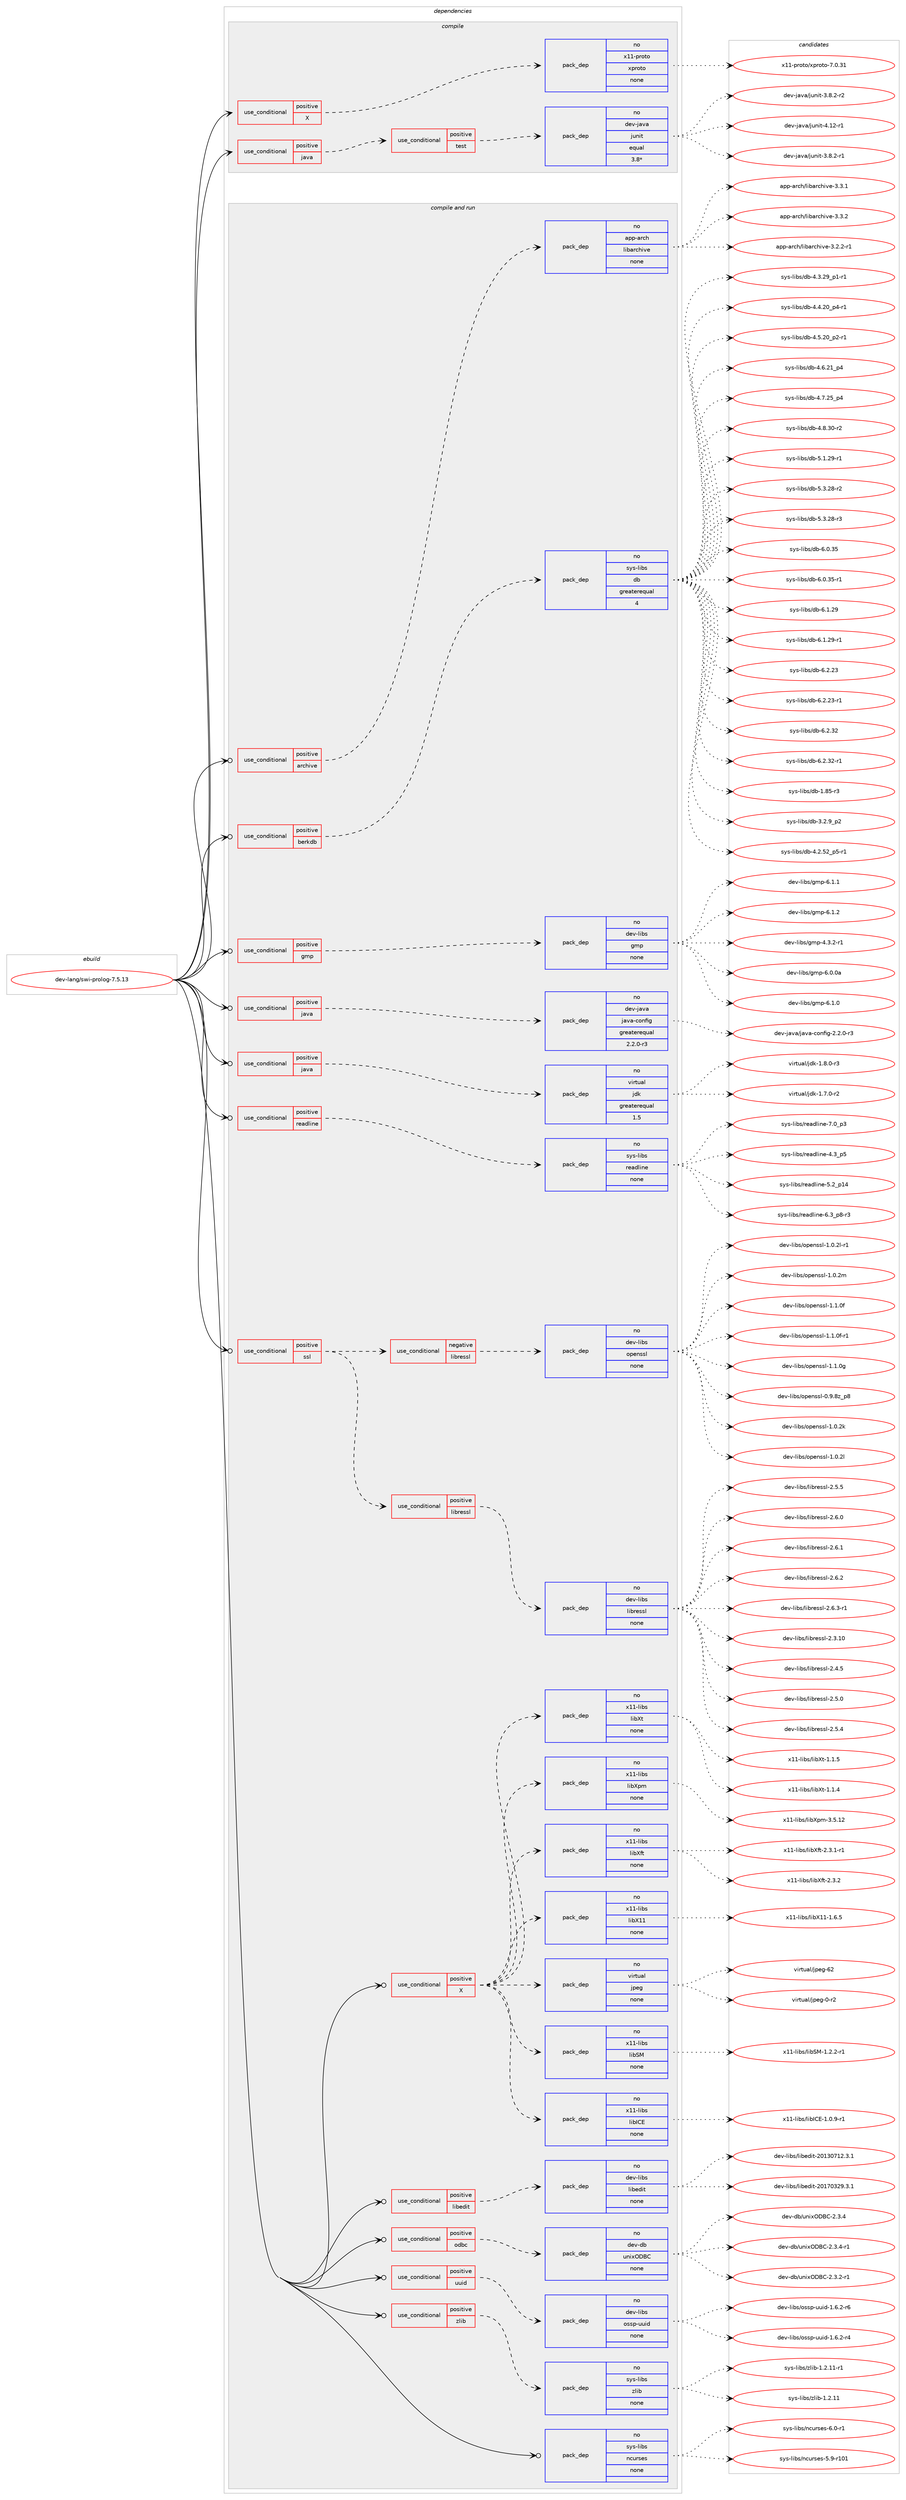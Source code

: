 digraph prolog {

# *************
# Graph options
# *************

newrank=true;
concentrate=true;
compound=true;
graph [rankdir=LR,fontname=Helvetica,fontsize=10,ranksep=1.5];#, ranksep=2.5, nodesep=0.2];
edge  [arrowhead=vee];
node  [fontname=Helvetica,fontsize=10];

# **********
# The ebuild
# **********

subgraph cluster_leftcol {
color=gray;
rank=same;
label=<<i>ebuild</i>>;
id [label="dev-lang/swi-prolog-7.5.13", color=red, width=4, href="../dev-lang/swi-prolog-7.5.13.svg"];
}

# ****************
# The dependencies
# ****************

subgraph cluster_midcol {
color=gray;
label=<<i>dependencies</i>>;
subgraph cluster_compile {
fillcolor="#eeeeee";
style=filled;
label=<<i>compile</i>>;
subgraph cond23776 {
dependency109909 [label=<<TABLE BORDER="0" CELLBORDER="1" CELLSPACING="0" CELLPADDING="4"><TR><TD ROWSPAN="3" CELLPADDING="10">use_conditional</TD></TR><TR><TD>positive</TD></TR><TR><TD>X</TD></TR></TABLE>>, shape=none, color=red];
subgraph pack82949 {
dependency109910 [label=<<TABLE BORDER="0" CELLBORDER="1" CELLSPACING="0" CELLPADDING="4" WIDTH="220"><TR><TD ROWSPAN="6" CELLPADDING="30">pack_dep</TD></TR><TR><TD WIDTH="110">no</TD></TR><TR><TD>x11-proto</TD></TR><TR><TD>xproto</TD></TR><TR><TD>none</TD></TR><TR><TD></TD></TR></TABLE>>, shape=none, color=blue];
}
dependency109909:e -> dependency109910:w [weight=20,style="dashed",arrowhead="vee"];
}
id:e -> dependency109909:w [weight=20,style="solid",arrowhead="vee"];
subgraph cond23777 {
dependency109911 [label=<<TABLE BORDER="0" CELLBORDER="1" CELLSPACING="0" CELLPADDING="4"><TR><TD ROWSPAN="3" CELLPADDING="10">use_conditional</TD></TR><TR><TD>positive</TD></TR><TR><TD>java</TD></TR></TABLE>>, shape=none, color=red];
subgraph cond23778 {
dependency109912 [label=<<TABLE BORDER="0" CELLBORDER="1" CELLSPACING="0" CELLPADDING="4"><TR><TD ROWSPAN="3" CELLPADDING="10">use_conditional</TD></TR><TR><TD>positive</TD></TR><TR><TD>test</TD></TR></TABLE>>, shape=none, color=red];
subgraph pack82950 {
dependency109913 [label=<<TABLE BORDER="0" CELLBORDER="1" CELLSPACING="0" CELLPADDING="4" WIDTH="220"><TR><TD ROWSPAN="6" CELLPADDING="30">pack_dep</TD></TR><TR><TD WIDTH="110">no</TD></TR><TR><TD>dev-java</TD></TR><TR><TD>junit</TD></TR><TR><TD>equal</TD></TR><TR><TD>3.8*</TD></TR></TABLE>>, shape=none, color=blue];
}
dependency109912:e -> dependency109913:w [weight=20,style="dashed",arrowhead="vee"];
}
dependency109911:e -> dependency109912:w [weight=20,style="dashed",arrowhead="vee"];
}
id:e -> dependency109911:w [weight=20,style="solid",arrowhead="vee"];
}
subgraph cluster_compileandrun {
fillcolor="#eeeeee";
style=filled;
label=<<i>compile and run</i>>;
subgraph cond23779 {
dependency109914 [label=<<TABLE BORDER="0" CELLBORDER="1" CELLSPACING="0" CELLPADDING="4"><TR><TD ROWSPAN="3" CELLPADDING="10">use_conditional</TD></TR><TR><TD>positive</TD></TR><TR><TD>X</TD></TR></TABLE>>, shape=none, color=red];
subgraph pack82951 {
dependency109915 [label=<<TABLE BORDER="0" CELLBORDER="1" CELLSPACING="0" CELLPADDING="4" WIDTH="220"><TR><TD ROWSPAN="6" CELLPADDING="30">pack_dep</TD></TR><TR><TD WIDTH="110">no</TD></TR><TR><TD>virtual</TD></TR><TR><TD>jpeg</TD></TR><TR><TD>none</TD></TR><TR><TD></TD></TR></TABLE>>, shape=none, color=blue];
}
dependency109914:e -> dependency109915:w [weight=20,style="dashed",arrowhead="vee"];
subgraph pack82952 {
dependency109916 [label=<<TABLE BORDER="0" CELLBORDER="1" CELLSPACING="0" CELLPADDING="4" WIDTH="220"><TR><TD ROWSPAN="6" CELLPADDING="30">pack_dep</TD></TR><TR><TD WIDTH="110">no</TD></TR><TR><TD>x11-libs</TD></TR><TR><TD>libX11</TD></TR><TR><TD>none</TD></TR><TR><TD></TD></TR></TABLE>>, shape=none, color=blue];
}
dependency109914:e -> dependency109916:w [weight=20,style="dashed",arrowhead="vee"];
subgraph pack82953 {
dependency109917 [label=<<TABLE BORDER="0" CELLBORDER="1" CELLSPACING="0" CELLPADDING="4" WIDTH="220"><TR><TD ROWSPAN="6" CELLPADDING="30">pack_dep</TD></TR><TR><TD WIDTH="110">no</TD></TR><TR><TD>x11-libs</TD></TR><TR><TD>libXft</TD></TR><TR><TD>none</TD></TR><TR><TD></TD></TR></TABLE>>, shape=none, color=blue];
}
dependency109914:e -> dependency109917:w [weight=20,style="dashed",arrowhead="vee"];
subgraph pack82954 {
dependency109918 [label=<<TABLE BORDER="0" CELLBORDER="1" CELLSPACING="0" CELLPADDING="4" WIDTH="220"><TR><TD ROWSPAN="6" CELLPADDING="30">pack_dep</TD></TR><TR><TD WIDTH="110">no</TD></TR><TR><TD>x11-libs</TD></TR><TR><TD>libXpm</TD></TR><TR><TD>none</TD></TR><TR><TD></TD></TR></TABLE>>, shape=none, color=blue];
}
dependency109914:e -> dependency109918:w [weight=20,style="dashed",arrowhead="vee"];
subgraph pack82955 {
dependency109919 [label=<<TABLE BORDER="0" CELLBORDER="1" CELLSPACING="0" CELLPADDING="4" WIDTH="220"><TR><TD ROWSPAN="6" CELLPADDING="30">pack_dep</TD></TR><TR><TD WIDTH="110">no</TD></TR><TR><TD>x11-libs</TD></TR><TR><TD>libXt</TD></TR><TR><TD>none</TD></TR><TR><TD></TD></TR></TABLE>>, shape=none, color=blue];
}
dependency109914:e -> dependency109919:w [weight=20,style="dashed",arrowhead="vee"];
subgraph pack82956 {
dependency109920 [label=<<TABLE BORDER="0" CELLBORDER="1" CELLSPACING="0" CELLPADDING="4" WIDTH="220"><TR><TD ROWSPAN="6" CELLPADDING="30">pack_dep</TD></TR><TR><TD WIDTH="110">no</TD></TR><TR><TD>x11-libs</TD></TR><TR><TD>libICE</TD></TR><TR><TD>none</TD></TR><TR><TD></TD></TR></TABLE>>, shape=none, color=blue];
}
dependency109914:e -> dependency109920:w [weight=20,style="dashed",arrowhead="vee"];
subgraph pack82957 {
dependency109921 [label=<<TABLE BORDER="0" CELLBORDER="1" CELLSPACING="0" CELLPADDING="4" WIDTH="220"><TR><TD ROWSPAN="6" CELLPADDING="30">pack_dep</TD></TR><TR><TD WIDTH="110">no</TD></TR><TR><TD>x11-libs</TD></TR><TR><TD>libSM</TD></TR><TR><TD>none</TD></TR><TR><TD></TD></TR></TABLE>>, shape=none, color=blue];
}
dependency109914:e -> dependency109921:w [weight=20,style="dashed",arrowhead="vee"];
}
id:e -> dependency109914:w [weight=20,style="solid",arrowhead="odotvee"];
subgraph cond23780 {
dependency109922 [label=<<TABLE BORDER="0" CELLBORDER="1" CELLSPACING="0" CELLPADDING="4"><TR><TD ROWSPAN="3" CELLPADDING="10">use_conditional</TD></TR><TR><TD>positive</TD></TR><TR><TD>archive</TD></TR></TABLE>>, shape=none, color=red];
subgraph pack82958 {
dependency109923 [label=<<TABLE BORDER="0" CELLBORDER="1" CELLSPACING="0" CELLPADDING="4" WIDTH="220"><TR><TD ROWSPAN="6" CELLPADDING="30">pack_dep</TD></TR><TR><TD WIDTH="110">no</TD></TR><TR><TD>app-arch</TD></TR><TR><TD>libarchive</TD></TR><TR><TD>none</TD></TR><TR><TD></TD></TR></TABLE>>, shape=none, color=blue];
}
dependency109922:e -> dependency109923:w [weight=20,style="dashed",arrowhead="vee"];
}
id:e -> dependency109922:w [weight=20,style="solid",arrowhead="odotvee"];
subgraph cond23781 {
dependency109924 [label=<<TABLE BORDER="0" CELLBORDER="1" CELLSPACING="0" CELLPADDING="4"><TR><TD ROWSPAN="3" CELLPADDING="10">use_conditional</TD></TR><TR><TD>positive</TD></TR><TR><TD>berkdb</TD></TR></TABLE>>, shape=none, color=red];
subgraph pack82959 {
dependency109925 [label=<<TABLE BORDER="0" CELLBORDER="1" CELLSPACING="0" CELLPADDING="4" WIDTH="220"><TR><TD ROWSPAN="6" CELLPADDING="30">pack_dep</TD></TR><TR><TD WIDTH="110">no</TD></TR><TR><TD>sys-libs</TD></TR><TR><TD>db</TD></TR><TR><TD>greaterequal</TD></TR><TR><TD>4</TD></TR></TABLE>>, shape=none, color=blue];
}
dependency109924:e -> dependency109925:w [weight=20,style="dashed",arrowhead="vee"];
}
id:e -> dependency109924:w [weight=20,style="solid",arrowhead="odotvee"];
subgraph cond23782 {
dependency109926 [label=<<TABLE BORDER="0" CELLBORDER="1" CELLSPACING="0" CELLPADDING="4"><TR><TD ROWSPAN="3" CELLPADDING="10">use_conditional</TD></TR><TR><TD>positive</TD></TR><TR><TD>gmp</TD></TR></TABLE>>, shape=none, color=red];
subgraph pack82960 {
dependency109927 [label=<<TABLE BORDER="0" CELLBORDER="1" CELLSPACING="0" CELLPADDING="4" WIDTH="220"><TR><TD ROWSPAN="6" CELLPADDING="30">pack_dep</TD></TR><TR><TD WIDTH="110">no</TD></TR><TR><TD>dev-libs</TD></TR><TR><TD>gmp</TD></TR><TR><TD>none</TD></TR><TR><TD></TD></TR></TABLE>>, shape=none, color=blue];
}
dependency109926:e -> dependency109927:w [weight=20,style="dashed",arrowhead="vee"];
}
id:e -> dependency109926:w [weight=20,style="solid",arrowhead="odotvee"];
subgraph cond23783 {
dependency109928 [label=<<TABLE BORDER="0" CELLBORDER="1" CELLSPACING="0" CELLPADDING="4"><TR><TD ROWSPAN="3" CELLPADDING="10">use_conditional</TD></TR><TR><TD>positive</TD></TR><TR><TD>java</TD></TR></TABLE>>, shape=none, color=red];
subgraph pack82961 {
dependency109929 [label=<<TABLE BORDER="0" CELLBORDER="1" CELLSPACING="0" CELLPADDING="4" WIDTH="220"><TR><TD ROWSPAN="6" CELLPADDING="30">pack_dep</TD></TR><TR><TD WIDTH="110">no</TD></TR><TR><TD>dev-java</TD></TR><TR><TD>java-config</TD></TR><TR><TD>greaterequal</TD></TR><TR><TD>2.2.0-r3</TD></TR></TABLE>>, shape=none, color=blue];
}
dependency109928:e -> dependency109929:w [weight=20,style="dashed",arrowhead="vee"];
}
id:e -> dependency109928:w [weight=20,style="solid",arrowhead="odotvee"];
subgraph cond23784 {
dependency109930 [label=<<TABLE BORDER="0" CELLBORDER="1" CELLSPACING="0" CELLPADDING="4"><TR><TD ROWSPAN="3" CELLPADDING="10">use_conditional</TD></TR><TR><TD>positive</TD></TR><TR><TD>java</TD></TR></TABLE>>, shape=none, color=red];
subgraph pack82962 {
dependency109931 [label=<<TABLE BORDER="0" CELLBORDER="1" CELLSPACING="0" CELLPADDING="4" WIDTH="220"><TR><TD ROWSPAN="6" CELLPADDING="30">pack_dep</TD></TR><TR><TD WIDTH="110">no</TD></TR><TR><TD>virtual</TD></TR><TR><TD>jdk</TD></TR><TR><TD>greaterequal</TD></TR><TR><TD>1.5</TD></TR></TABLE>>, shape=none, color=blue];
}
dependency109930:e -> dependency109931:w [weight=20,style="dashed",arrowhead="vee"];
}
id:e -> dependency109930:w [weight=20,style="solid",arrowhead="odotvee"];
subgraph cond23785 {
dependency109932 [label=<<TABLE BORDER="0" CELLBORDER="1" CELLSPACING="0" CELLPADDING="4"><TR><TD ROWSPAN="3" CELLPADDING="10">use_conditional</TD></TR><TR><TD>positive</TD></TR><TR><TD>libedit</TD></TR></TABLE>>, shape=none, color=red];
subgraph pack82963 {
dependency109933 [label=<<TABLE BORDER="0" CELLBORDER="1" CELLSPACING="0" CELLPADDING="4" WIDTH="220"><TR><TD ROWSPAN="6" CELLPADDING="30">pack_dep</TD></TR><TR><TD WIDTH="110">no</TD></TR><TR><TD>dev-libs</TD></TR><TR><TD>libedit</TD></TR><TR><TD>none</TD></TR><TR><TD></TD></TR></TABLE>>, shape=none, color=blue];
}
dependency109932:e -> dependency109933:w [weight=20,style="dashed",arrowhead="vee"];
}
id:e -> dependency109932:w [weight=20,style="solid",arrowhead="odotvee"];
subgraph cond23786 {
dependency109934 [label=<<TABLE BORDER="0" CELLBORDER="1" CELLSPACING="0" CELLPADDING="4"><TR><TD ROWSPAN="3" CELLPADDING="10">use_conditional</TD></TR><TR><TD>positive</TD></TR><TR><TD>odbc</TD></TR></TABLE>>, shape=none, color=red];
subgraph pack82964 {
dependency109935 [label=<<TABLE BORDER="0" CELLBORDER="1" CELLSPACING="0" CELLPADDING="4" WIDTH="220"><TR><TD ROWSPAN="6" CELLPADDING="30">pack_dep</TD></TR><TR><TD WIDTH="110">no</TD></TR><TR><TD>dev-db</TD></TR><TR><TD>unixODBC</TD></TR><TR><TD>none</TD></TR><TR><TD></TD></TR></TABLE>>, shape=none, color=blue];
}
dependency109934:e -> dependency109935:w [weight=20,style="dashed",arrowhead="vee"];
}
id:e -> dependency109934:w [weight=20,style="solid",arrowhead="odotvee"];
subgraph cond23787 {
dependency109936 [label=<<TABLE BORDER="0" CELLBORDER="1" CELLSPACING="0" CELLPADDING="4"><TR><TD ROWSPAN="3" CELLPADDING="10">use_conditional</TD></TR><TR><TD>positive</TD></TR><TR><TD>readline</TD></TR></TABLE>>, shape=none, color=red];
subgraph pack82965 {
dependency109937 [label=<<TABLE BORDER="0" CELLBORDER="1" CELLSPACING="0" CELLPADDING="4" WIDTH="220"><TR><TD ROWSPAN="6" CELLPADDING="30">pack_dep</TD></TR><TR><TD WIDTH="110">no</TD></TR><TR><TD>sys-libs</TD></TR><TR><TD>readline</TD></TR><TR><TD>none</TD></TR><TR><TD></TD></TR></TABLE>>, shape=none, color=blue];
}
dependency109936:e -> dependency109937:w [weight=20,style="dashed",arrowhead="vee"];
}
id:e -> dependency109936:w [weight=20,style="solid",arrowhead="odotvee"];
subgraph cond23788 {
dependency109938 [label=<<TABLE BORDER="0" CELLBORDER="1" CELLSPACING="0" CELLPADDING="4"><TR><TD ROWSPAN="3" CELLPADDING="10">use_conditional</TD></TR><TR><TD>positive</TD></TR><TR><TD>ssl</TD></TR></TABLE>>, shape=none, color=red];
subgraph cond23789 {
dependency109939 [label=<<TABLE BORDER="0" CELLBORDER="1" CELLSPACING="0" CELLPADDING="4"><TR><TD ROWSPAN="3" CELLPADDING="10">use_conditional</TD></TR><TR><TD>negative</TD></TR><TR><TD>libressl</TD></TR></TABLE>>, shape=none, color=red];
subgraph pack82966 {
dependency109940 [label=<<TABLE BORDER="0" CELLBORDER="1" CELLSPACING="0" CELLPADDING="4" WIDTH="220"><TR><TD ROWSPAN="6" CELLPADDING="30">pack_dep</TD></TR><TR><TD WIDTH="110">no</TD></TR><TR><TD>dev-libs</TD></TR><TR><TD>openssl</TD></TR><TR><TD>none</TD></TR><TR><TD></TD></TR></TABLE>>, shape=none, color=blue];
}
dependency109939:e -> dependency109940:w [weight=20,style="dashed",arrowhead="vee"];
}
dependency109938:e -> dependency109939:w [weight=20,style="dashed",arrowhead="vee"];
subgraph cond23790 {
dependency109941 [label=<<TABLE BORDER="0" CELLBORDER="1" CELLSPACING="0" CELLPADDING="4"><TR><TD ROWSPAN="3" CELLPADDING="10">use_conditional</TD></TR><TR><TD>positive</TD></TR><TR><TD>libressl</TD></TR></TABLE>>, shape=none, color=red];
subgraph pack82967 {
dependency109942 [label=<<TABLE BORDER="0" CELLBORDER="1" CELLSPACING="0" CELLPADDING="4" WIDTH="220"><TR><TD ROWSPAN="6" CELLPADDING="30">pack_dep</TD></TR><TR><TD WIDTH="110">no</TD></TR><TR><TD>dev-libs</TD></TR><TR><TD>libressl</TD></TR><TR><TD>none</TD></TR><TR><TD></TD></TR></TABLE>>, shape=none, color=blue];
}
dependency109941:e -> dependency109942:w [weight=20,style="dashed",arrowhead="vee"];
}
dependency109938:e -> dependency109941:w [weight=20,style="dashed",arrowhead="vee"];
}
id:e -> dependency109938:w [weight=20,style="solid",arrowhead="odotvee"];
subgraph cond23791 {
dependency109943 [label=<<TABLE BORDER="0" CELLBORDER="1" CELLSPACING="0" CELLPADDING="4"><TR><TD ROWSPAN="3" CELLPADDING="10">use_conditional</TD></TR><TR><TD>positive</TD></TR><TR><TD>uuid</TD></TR></TABLE>>, shape=none, color=red];
subgraph pack82968 {
dependency109944 [label=<<TABLE BORDER="0" CELLBORDER="1" CELLSPACING="0" CELLPADDING="4" WIDTH="220"><TR><TD ROWSPAN="6" CELLPADDING="30">pack_dep</TD></TR><TR><TD WIDTH="110">no</TD></TR><TR><TD>dev-libs</TD></TR><TR><TD>ossp-uuid</TD></TR><TR><TD>none</TD></TR><TR><TD></TD></TR></TABLE>>, shape=none, color=blue];
}
dependency109943:e -> dependency109944:w [weight=20,style="dashed",arrowhead="vee"];
}
id:e -> dependency109943:w [weight=20,style="solid",arrowhead="odotvee"];
subgraph cond23792 {
dependency109945 [label=<<TABLE BORDER="0" CELLBORDER="1" CELLSPACING="0" CELLPADDING="4"><TR><TD ROWSPAN="3" CELLPADDING="10">use_conditional</TD></TR><TR><TD>positive</TD></TR><TR><TD>zlib</TD></TR></TABLE>>, shape=none, color=red];
subgraph pack82969 {
dependency109946 [label=<<TABLE BORDER="0" CELLBORDER="1" CELLSPACING="0" CELLPADDING="4" WIDTH="220"><TR><TD ROWSPAN="6" CELLPADDING="30">pack_dep</TD></TR><TR><TD WIDTH="110">no</TD></TR><TR><TD>sys-libs</TD></TR><TR><TD>zlib</TD></TR><TR><TD>none</TD></TR><TR><TD></TD></TR></TABLE>>, shape=none, color=blue];
}
dependency109945:e -> dependency109946:w [weight=20,style="dashed",arrowhead="vee"];
}
id:e -> dependency109945:w [weight=20,style="solid",arrowhead="odotvee"];
subgraph pack82970 {
dependency109947 [label=<<TABLE BORDER="0" CELLBORDER="1" CELLSPACING="0" CELLPADDING="4" WIDTH="220"><TR><TD ROWSPAN="6" CELLPADDING="30">pack_dep</TD></TR><TR><TD WIDTH="110">no</TD></TR><TR><TD>sys-libs</TD></TR><TR><TD>ncurses</TD></TR><TR><TD>none</TD></TR><TR><TD></TD></TR></TABLE>>, shape=none, color=blue];
}
id:e -> dependency109947:w [weight=20,style="solid",arrowhead="odotvee"];
}
subgraph cluster_run {
fillcolor="#eeeeee";
style=filled;
label=<<i>run</i>>;
}
}

# **************
# The candidates
# **************

subgraph cluster_choices {
rank=same;
color=gray;
label=<<i>candidates</i>>;

subgraph choice82949 {
color=black;
nodesep=1;
choice1204949451121141111161114712011211411111611145554648465149 [label="x11-proto/xproto-7.0.31", color=red, width=4,href="../x11-proto/xproto-7.0.31.svg"];
dependency109910:e -> choice1204949451121141111161114712011211411111611145554648465149:w [style=dotted,weight="100"];
}
subgraph choice82950 {
color=black;
nodesep=1;
choice100101118451069711897471061171101051164551465646504511449 [label="dev-java/junit-3.8.2-r1", color=red, width=4,href="../dev-java/junit-3.8.2-r1.svg"];
choice100101118451069711897471061171101051164551465646504511450 [label="dev-java/junit-3.8.2-r2", color=red, width=4,href="../dev-java/junit-3.8.2-r2.svg"];
choice1001011184510697118974710611711010511645524649504511449 [label="dev-java/junit-4.12-r1", color=red, width=4,href="../dev-java/junit-4.12-r1.svg"];
dependency109913:e -> choice100101118451069711897471061171101051164551465646504511449:w [style=dotted,weight="100"];
dependency109913:e -> choice100101118451069711897471061171101051164551465646504511450:w [style=dotted,weight="100"];
dependency109913:e -> choice1001011184510697118974710611711010511645524649504511449:w [style=dotted,weight="100"];
}
subgraph choice82951 {
color=black;
nodesep=1;
choice118105114116117971084710611210110345484511450 [label="virtual/jpeg-0-r2", color=red, width=4,href="../virtual/jpeg-0-r2.svg"];
choice1181051141161179710847106112101103455450 [label="virtual/jpeg-62", color=red, width=4,href="../virtual/jpeg-62.svg"];
dependency109915:e -> choice118105114116117971084710611210110345484511450:w [style=dotted,weight="100"];
dependency109915:e -> choice1181051141161179710847106112101103455450:w [style=dotted,weight="100"];
}
subgraph choice82952 {
color=black;
nodesep=1;
choice120494945108105981154710810598884949454946544653 [label="x11-libs/libX11-1.6.5", color=red, width=4,href="../x11-libs/libX11-1.6.5.svg"];
dependency109916:e -> choice120494945108105981154710810598884949454946544653:w [style=dotted,weight="100"];
}
subgraph choice82953 {
color=black;
nodesep=1;
choice120494945108105981154710810598881021164550465146494511449 [label="x11-libs/libXft-2.3.1-r1", color=red, width=4,href="../x11-libs/libXft-2.3.1-r1.svg"];
choice12049494510810598115471081059888102116455046514650 [label="x11-libs/libXft-2.3.2", color=red, width=4,href="../x11-libs/libXft-2.3.2.svg"];
dependency109917:e -> choice120494945108105981154710810598881021164550465146494511449:w [style=dotted,weight="100"];
dependency109917:e -> choice12049494510810598115471081059888102116455046514650:w [style=dotted,weight="100"];
}
subgraph choice82954 {
color=black;
nodesep=1;
choice1204949451081059811547108105988811210945514653464950 [label="x11-libs/libXpm-3.5.12", color=red, width=4,href="../x11-libs/libXpm-3.5.12.svg"];
dependency109918:e -> choice1204949451081059811547108105988811210945514653464950:w [style=dotted,weight="100"];
}
subgraph choice82955 {
color=black;
nodesep=1;
choice12049494510810598115471081059888116454946494652 [label="x11-libs/libXt-1.1.4", color=red, width=4,href="../x11-libs/libXt-1.1.4.svg"];
choice12049494510810598115471081059888116454946494653 [label="x11-libs/libXt-1.1.5", color=red, width=4,href="../x11-libs/libXt-1.1.5.svg"];
dependency109919:e -> choice12049494510810598115471081059888116454946494652:w [style=dotted,weight="100"];
dependency109919:e -> choice12049494510810598115471081059888116454946494653:w [style=dotted,weight="100"];
}
subgraph choice82956 {
color=black;
nodesep=1;
choice1204949451081059811547108105987367694549464846574511449 [label="x11-libs/libICE-1.0.9-r1", color=red, width=4,href="../x11-libs/libICE-1.0.9-r1.svg"];
dependency109920:e -> choice1204949451081059811547108105987367694549464846574511449:w [style=dotted,weight="100"];
}
subgraph choice82957 {
color=black;
nodesep=1;
choice12049494510810598115471081059883774549465046504511449 [label="x11-libs/libSM-1.2.2-r1", color=red, width=4,href="../x11-libs/libSM-1.2.2-r1.svg"];
dependency109921:e -> choice12049494510810598115471081059883774549465046504511449:w [style=dotted,weight="100"];
}
subgraph choice82958 {
color=black;
nodesep=1;
choice97112112459711499104471081059897114991041051181014551465046504511449 [label="app-arch/libarchive-3.2.2-r1", color=red, width=4,href="../app-arch/libarchive-3.2.2-r1.svg"];
choice9711211245971149910447108105989711499104105118101455146514649 [label="app-arch/libarchive-3.3.1", color=red, width=4,href="../app-arch/libarchive-3.3.1.svg"];
choice9711211245971149910447108105989711499104105118101455146514650 [label="app-arch/libarchive-3.3.2", color=red, width=4,href="../app-arch/libarchive-3.3.2.svg"];
dependency109923:e -> choice97112112459711499104471081059897114991041051181014551465046504511449:w [style=dotted,weight="100"];
dependency109923:e -> choice9711211245971149910447108105989711499104105118101455146514649:w [style=dotted,weight="100"];
dependency109923:e -> choice9711211245971149910447108105989711499104105118101455146514650:w [style=dotted,weight="100"];
}
subgraph choice82959 {
color=black;
nodesep=1;
choice1151211154510810598115471009845494656534511451 [label="sys-libs/db-1.85-r3", color=red, width=4,href="../sys-libs/db-1.85-r3.svg"];
choice115121115451081059811547100984551465046579511250 [label="sys-libs/db-3.2.9_p2", color=red, width=4,href="../sys-libs/db-3.2.9_p2.svg"];
choice115121115451081059811547100984552465046535095112534511449 [label="sys-libs/db-4.2.52_p5-r1", color=red, width=4,href="../sys-libs/db-4.2.52_p5-r1.svg"];
choice115121115451081059811547100984552465146505795112494511449 [label="sys-libs/db-4.3.29_p1-r1", color=red, width=4,href="../sys-libs/db-4.3.29_p1-r1.svg"];
choice115121115451081059811547100984552465246504895112524511449 [label="sys-libs/db-4.4.20_p4-r1", color=red, width=4,href="../sys-libs/db-4.4.20_p4-r1.svg"];
choice115121115451081059811547100984552465346504895112504511449 [label="sys-libs/db-4.5.20_p2-r1", color=red, width=4,href="../sys-libs/db-4.5.20_p2-r1.svg"];
choice11512111545108105981154710098455246544650499511252 [label="sys-libs/db-4.6.21_p4", color=red, width=4,href="../sys-libs/db-4.6.21_p4.svg"];
choice11512111545108105981154710098455246554650539511252 [label="sys-libs/db-4.7.25_p4", color=red, width=4,href="../sys-libs/db-4.7.25_p4.svg"];
choice11512111545108105981154710098455246564651484511450 [label="sys-libs/db-4.8.30-r2", color=red, width=4,href="../sys-libs/db-4.8.30-r2.svg"];
choice11512111545108105981154710098455346494650574511449 [label="sys-libs/db-5.1.29-r1", color=red, width=4,href="../sys-libs/db-5.1.29-r1.svg"];
choice11512111545108105981154710098455346514650564511450 [label="sys-libs/db-5.3.28-r2", color=red, width=4,href="../sys-libs/db-5.3.28-r2.svg"];
choice11512111545108105981154710098455346514650564511451 [label="sys-libs/db-5.3.28-r3", color=red, width=4,href="../sys-libs/db-5.3.28-r3.svg"];
choice1151211154510810598115471009845544648465153 [label="sys-libs/db-6.0.35", color=red, width=4,href="../sys-libs/db-6.0.35.svg"];
choice11512111545108105981154710098455446484651534511449 [label="sys-libs/db-6.0.35-r1", color=red, width=4,href="../sys-libs/db-6.0.35-r1.svg"];
choice1151211154510810598115471009845544649465057 [label="sys-libs/db-6.1.29", color=red, width=4,href="../sys-libs/db-6.1.29.svg"];
choice11512111545108105981154710098455446494650574511449 [label="sys-libs/db-6.1.29-r1", color=red, width=4,href="../sys-libs/db-6.1.29-r1.svg"];
choice1151211154510810598115471009845544650465051 [label="sys-libs/db-6.2.23", color=red, width=4,href="../sys-libs/db-6.2.23.svg"];
choice11512111545108105981154710098455446504650514511449 [label="sys-libs/db-6.2.23-r1", color=red, width=4,href="../sys-libs/db-6.2.23-r1.svg"];
choice1151211154510810598115471009845544650465150 [label="sys-libs/db-6.2.32", color=red, width=4,href="../sys-libs/db-6.2.32.svg"];
choice11512111545108105981154710098455446504651504511449 [label="sys-libs/db-6.2.32-r1", color=red, width=4,href="../sys-libs/db-6.2.32-r1.svg"];
dependency109925:e -> choice1151211154510810598115471009845494656534511451:w [style=dotted,weight="100"];
dependency109925:e -> choice115121115451081059811547100984551465046579511250:w [style=dotted,weight="100"];
dependency109925:e -> choice115121115451081059811547100984552465046535095112534511449:w [style=dotted,weight="100"];
dependency109925:e -> choice115121115451081059811547100984552465146505795112494511449:w [style=dotted,weight="100"];
dependency109925:e -> choice115121115451081059811547100984552465246504895112524511449:w [style=dotted,weight="100"];
dependency109925:e -> choice115121115451081059811547100984552465346504895112504511449:w [style=dotted,weight="100"];
dependency109925:e -> choice11512111545108105981154710098455246544650499511252:w [style=dotted,weight="100"];
dependency109925:e -> choice11512111545108105981154710098455246554650539511252:w [style=dotted,weight="100"];
dependency109925:e -> choice11512111545108105981154710098455246564651484511450:w [style=dotted,weight="100"];
dependency109925:e -> choice11512111545108105981154710098455346494650574511449:w [style=dotted,weight="100"];
dependency109925:e -> choice11512111545108105981154710098455346514650564511450:w [style=dotted,weight="100"];
dependency109925:e -> choice11512111545108105981154710098455346514650564511451:w [style=dotted,weight="100"];
dependency109925:e -> choice1151211154510810598115471009845544648465153:w [style=dotted,weight="100"];
dependency109925:e -> choice11512111545108105981154710098455446484651534511449:w [style=dotted,weight="100"];
dependency109925:e -> choice1151211154510810598115471009845544649465057:w [style=dotted,weight="100"];
dependency109925:e -> choice11512111545108105981154710098455446494650574511449:w [style=dotted,weight="100"];
dependency109925:e -> choice1151211154510810598115471009845544650465051:w [style=dotted,weight="100"];
dependency109925:e -> choice11512111545108105981154710098455446504650514511449:w [style=dotted,weight="100"];
dependency109925:e -> choice1151211154510810598115471009845544650465150:w [style=dotted,weight="100"];
dependency109925:e -> choice11512111545108105981154710098455446504651504511449:w [style=dotted,weight="100"];
}
subgraph choice82960 {
color=black;
nodesep=1;
choice1001011184510810598115471031091124552465146504511449 [label="dev-libs/gmp-4.3.2-r1", color=red, width=4,href="../dev-libs/gmp-4.3.2-r1.svg"];
choice10010111845108105981154710310911245544648464897 [label="dev-libs/gmp-6.0.0a", color=red, width=4,href="../dev-libs/gmp-6.0.0a.svg"];
choice100101118451081059811547103109112455446494648 [label="dev-libs/gmp-6.1.0", color=red, width=4,href="../dev-libs/gmp-6.1.0.svg"];
choice100101118451081059811547103109112455446494649 [label="dev-libs/gmp-6.1.1", color=red, width=4,href="../dev-libs/gmp-6.1.1.svg"];
choice100101118451081059811547103109112455446494650 [label="dev-libs/gmp-6.1.2", color=red, width=4,href="../dev-libs/gmp-6.1.2.svg"];
dependency109927:e -> choice1001011184510810598115471031091124552465146504511449:w [style=dotted,weight="100"];
dependency109927:e -> choice10010111845108105981154710310911245544648464897:w [style=dotted,weight="100"];
dependency109927:e -> choice100101118451081059811547103109112455446494648:w [style=dotted,weight="100"];
dependency109927:e -> choice100101118451081059811547103109112455446494649:w [style=dotted,weight="100"];
dependency109927:e -> choice100101118451081059811547103109112455446494650:w [style=dotted,weight="100"];
}
subgraph choice82961 {
color=black;
nodesep=1;
choice10010111845106971189747106971189745991111101021051034550465046484511451 [label="dev-java/java-config-2.2.0-r3", color=red, width=4,href="../dev-java/java-config-2.2.0-r3.svg"];
dependency109929:e -> choice10010111845106971189747106971189745991111101021051034550465046484511451:w [style=dotted,weight="100"];
}
subgraph choice82962 {
color=black;
nodesep=1;
choice11810511411611797108471061001074549465546484511450 [label="virtual/jdk-1.7.0-r2", color=red, width=4,href="../virtual/jdk-1.7.0-r2.svg"];
choice11810511411611797108471061001074549465646484511451 [label="virtual/jdk-1.8.0-r3", color=red, width=4,href="../virtual/jdk-1.8.0-r3.svg"];
dependency109931:e -> choice11810511411611797108471061001074549465546484511450:w [style=dotted,weight="100"];
dependency109931:e -> choice11810511411611797108471061001074549465646484511451:w [style=dotted,weight="100"];
}
subgraph choice82963 {
color=black;
nodesep=1;
choice1001011184510810598115471081059810110010511645504849514855495046514649 [label="dev-libs/libedit-20130712.3.1", color=red, width=4,href="../dev-libs/libedit-20130712.3.1.svg"];
choice1001011184510810598115471081059810110010511645504849554851505746514649 [label="dev-libs/libedit-20170329.3.1", color=red, width=4,href="../dev-libs/libedit-20170329.3.1.svg"];
dependency109933:e -> choice1001011184510810598115471081059810110010511645504849514855495046514649:w [style=dotted,weight="100"];
dependency109933:e -> choice1001011184510810598115471081059810110010511645504849554851505746514649:w [style=dotted,weight="100"];
}
subgraph choice82964 {
color=black;
nodesep=1;
choice100101118451009847117110105120796866674550465146504511449 [label="dev-db/unixODBC-2.3.2-r1", color=red, width=4,href="../dev-db/unixODBC-2.3.2-r1.svg"];
choice10010111845100984711711010512079686667455046514652 [label="dev-db/unixODBC-2.3.4", color=red, width=4,href="../dev-db/unixODBC-2.3.4.svg"];
choice100101118451009847117110105120796866674550465146524511449 [label="dev-db/unixODBC-2.3.4-r1", color=red, width=4,href="../dev-db/unixODBC-2.3.4-r1.svg"];
dependency109935:e -> choice100101118451009847117110105120796866674550465146504511449:w [style=dotted,weight="100"];
dependency109935:e -> choice10010111845100984711711010512079686667455046514652:w [style=dotted,weight="100"];
dependency109935:e -> choice100101118451009847117110105120796866674550465146524511449:w [style=dotted,weight="100"];
}
subgraph choice82965 {
color=black;
nodesep=1;
choice11512111545108105981154711410197100108105110101455246519511253 [label="sys-libs/readline-4.3_p5", color=red, width=4,href="../sys-libs/readline-4.3_p5.svg"];
choice1151211154510810598115471141019710010810511010145534650951124952 [label="sys-libs/readline-5.2_p14", color=red, width=4,href="../sys-libs/readline-5.2_p14.svg"];
choice115121115451081059811547114101971001081051101014554465195112564511451 [label="sys-libs/readline-6.3_p8-r3", color=red, width=4,href="../sys-libs/readline-6.3_p8-r3.svg"];
choice11512111545108105981154711410197100108105110101455546489511251 [label="sys-libs/readline-7.0_p3", color=red, width=4,href="../sys-libs/readline-7.0_p3.svg"];
dependency109937:e -> choice11512111545108105981154711410197100108105110101455246519511253:w [style=dotted,weight="100"];
dependency109937:e -> choice1151211154510810598115471141019710010810511010145534650951124952:w [style=dotted,weight="100"];
dependency109937:e -> choice115121115451081059811547114101971001081051101014554465195112564511451:w [style=dotted,weight="100"];
dependency109937:e -> choice11512111545108105981154711410197100108105110101455546489511251:w [style=dotted,weight="100"];
}
subgraph choice82966 {
color=black;
nodesep=1;
choice1001011184510810598115471111121011101151151084548465746561229511256 [label="dev-libs/openssl-0.9.8z_p8", color=red, width=4,href="../dev-libs/openssl-0.9.8z_p8.svg"];
choice100101118451081059811547111112101110115115108454946484650107 [label="dev-libs/openssl-1.0.2k", color=red, width=4,href="../dev-libs/openssl-1.0.2k.svg"];
choice100101118451081059811547111112101110115115108454946484650108 [label="dev-libs/openssl-1.0.2l", color=red, width=4,href="../dev-libs/openssl-1.0.2l.svg"];
choice1001011184510810598115471111121011101151151084549464846501084511449 [label="dev-libs/openssl-1.0.2l-r1", color=red, width=4,href="../dev-libs/openssl-1.0.2l-r1.svg"];
choice100101118451081059811547111112101110115115108454946484650109 [label="dev-libs/openssl-1.0.2m", color=red, width=4,href="../dev-libs/openssl-1.0.2m.svg"];
choice100101118451081059811547111112101110115115108454946494648102 [label="dev-libs/openssl-1.1.0f", color=red, width=4,href="../dev-libs/openssl-1.1.0f.svg"];
choice1001011184510810598115471111121011101151151084549464946481024511449 [label="dev-libs/openssl-1.1.0f-r1", color=red, width=4,href="../dev-libs/openssl-1.1.0f-r1.svg"];
choice100101118451081059811547111112101110115115108454946494648103 [label="dev-libs/openssl-1.1.0g", color=red, width=4,href="../dev-libs/openssl-1.1.0g.svg"];
dependency109940:e -> choice1001011184510810598115471111121011101151151084548465746561229511256:w [style=dotted,weight="100"];
dependency109940:e -> choice100101118451081059811547111112101110115115108454946484650107:w [style=dotted,weight="100"];
dependency109940:e -> choice100101118451081059811547111112101110115115108454946484650108:w [style=dotted,weight="100"];
dependency109940:e -> choice1001011184510810598115471111121011101151151084549464846501084511449:w [style=dotted,weight="100"];
dependency109940:e -> choice100101118451081059811547111112101110115115108454946484650109:w [style=dotted,weight="100"];
dependency109940:e -> choice100101118451081059811547111112101110115115108454946494648102:w [style=dotted,weight="100"];
dependency109940:e -> choice1001011184510810598115471111121011101151151084549464946481024511449:w [style=dotted,weight="100"];
dependency109940:e -> choice100101118451081059811547111112101110115115108454946494648103:w [style=dotted,weight="100"];
}
subgraph choice82967 {
color=black;
nodesep=1;
choice1001011184510810598115471081059811410111511510845504651464948 [label="dev-libs/libressl-2.3.10", color=red, width=4,href="../dev-libs/libressl-2.3.10.svg"];
choice10010111845108105981154710810598114101115115108455046524653 [label="dev-libs/libressl-2.4.5", color=red, width=4,href="../dev-libs/libressl-2.4.5.svg"];
choice10010111845108105981154710810598114101115115108455046534648 [label="dev-libs/libressl-2.5.0", color=red, width=4,href="../dev-libs/libressl-2.5.0.svg"];
choice10010111845108105981154710810598114101115115108455046534652 [label="dev-libs/libressl-2.5.4", color=red, width=4,href="../dev-libs/libressl-2.5.4.svg"];
choice10010111845108105981154710810598114101115115108455046534653 [label="dev-libs/libressl-2.5.5", color=red, width=4,href="../dev-libs/libressl-2.5.5.svg"];
choice10010111845108105981154710810598114101115115108455046544648 [label="dev-libs/libressl-2.6.0", color=red, width=4,href="../dev-libs/libressl-2.6.0.svg"];
choice10010111845108105981154710810598114101115115108455046544649 [label="dev-libs/libressl-2.6.1", color=red, width=4,href="../dev-libs/libressl-2.6.1.svg"];
choice10010111845108105981154710810598114101115115108455046544650 [label="dev-libs/libressl-2.6.2", color=red, width=4,href="../dev-libs/libressl-2.6.2.svg"];
choice100101118451081059811547108105981141011151151084550465446514511449 [label="dev-libs/libressl-2.6.3-r1", color=red, width=4,href="../dev-libs/libressl-2.6.3-r1.svg"];
dependency109942:e -> choice1001011184510810598115471081059811410111511510845504651464948:w [style=dotted,weight="100"];
dependency109942:e -> choice10010111845108105981154710810598114101115115108455046524653:w [style=dotted,weight="100"];
dependency109942:e -> choice10010111845108105981154710810598114101115115108455046534648:w [style=dotted,weight="100"];
dependency109942:e -> choice10010111845108105981154710810598114101115115108455046534652:w [style=dotted,weight="100"];
dependency109942:e -> choice10010111845108105981154710810598114101115115108455046534653:w [style=dotted,weight="100"];
dependency109942:e -> choice10010111845108105981154710810598114101115115108455046544648:w [style=dotted,weight="100"];
dependency109942:e -> choice10010111845108105981154710810598114101115115108455046544649:w [style=dotted,weight="100"];
dependency109942:e -> choice10010111845108105981154710810598114101115115108455046544650:w [style=dotted,weight="100"];
dependency109942:e -> choice100101118451081059811547108105981141011151151084550465446514511449:w [style=dotted,weight="100"];
}
subgraph choice82968 {
color=black;
nodesep=1;
choice100101118451081059811547111115115112451171171051004549465446504511452 [label="dev-libs/ossp-uuid-1.6.2-r4", color=red, width=4,href="../dev-libs/ossp-uuid-1.6.2-r4.svg"];
choice100101118451081059811547111115115112451171171051004549465446504511454 [label="dev-libs/ossp-uuid-1.6.2-r6", color=red, width=4,href="../dev-libs/ossp-uuid-1.6.2-r6.svg"];
dependency109944:e -> choice100101118451081059811547111115115112451171171051004549465446504511452:w [style=dotted,weight="100"];
dependency109944:e -> choice100101118451081059811547111115115112451171171051004549465446504511454:w [style=dotted,weight="100"];
}
subgraph choice82969 {
color=black;
nodesep=1;
choice1151211154510810598115471221081059845494650464949 [label="sys-libs/zlib-1.2.11", color=red, width=4,href="../sys-libs/zlib-1.2.11.svg"];
choice11512111545108105981154712210810598454946504649494511449 [label="sys-libs/zlib-1.2.11-r1", color=red, width=4,href="../sys-libs/zlib-1.2.11-r1.svg"];
dependency109946:e -> choice1151211154510810598115471221081059845494650464949:w [style=dotted,weight="100"];
dependency109946:e -> choice11512111545108105981154712210810598454946504649494511449:w [style=dotted,weight="100"];
}
subgraph choice82970 {
color=black;
nodesep=1;
choice115121115451081059811547110991171141151011154553465745114494849 [label="sys-libs/ncurses-5.9-r101", color=red, width=4,href="../sys-libs/ncurses-5.9-r101.svg"];
choice11512111545108105981154711099117114115101115455446484511449 [label="sys-libs/ncurses-6.0-r1", color=red, width=4,href="../sys-libs/ncurses-6.0-r1.svg"];
dependency109947:e -> choice115121115451081059811547110991171141151011154553465745114494849:w [style=dotted,weight="100"];
dependency109947:e -> choice11512111545108105981154711099117114115101115455446484511449:w [style=dotted,weight="100"];
}
}

}

